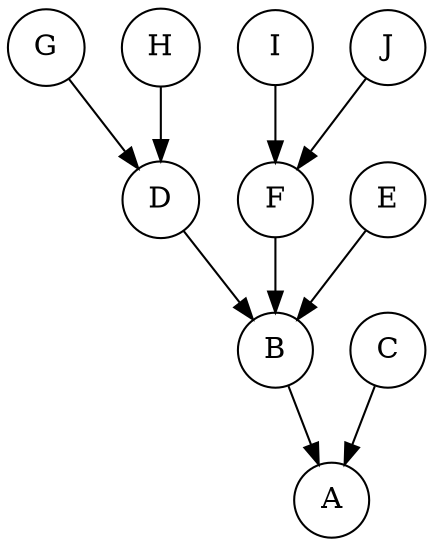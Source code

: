 digraph revisions {

  node [shape="circle"]
  { G, H } -> D
  { I, J } -> F
  { D, E, F } -> B
  { B, C } -> A

}
/*
G   H   I   J
 \ /     \ /
  D   E   F
   \  |  / \
    \ | /   |
     \|/    |
      B     C
       \   /
        \ /
         A
         */